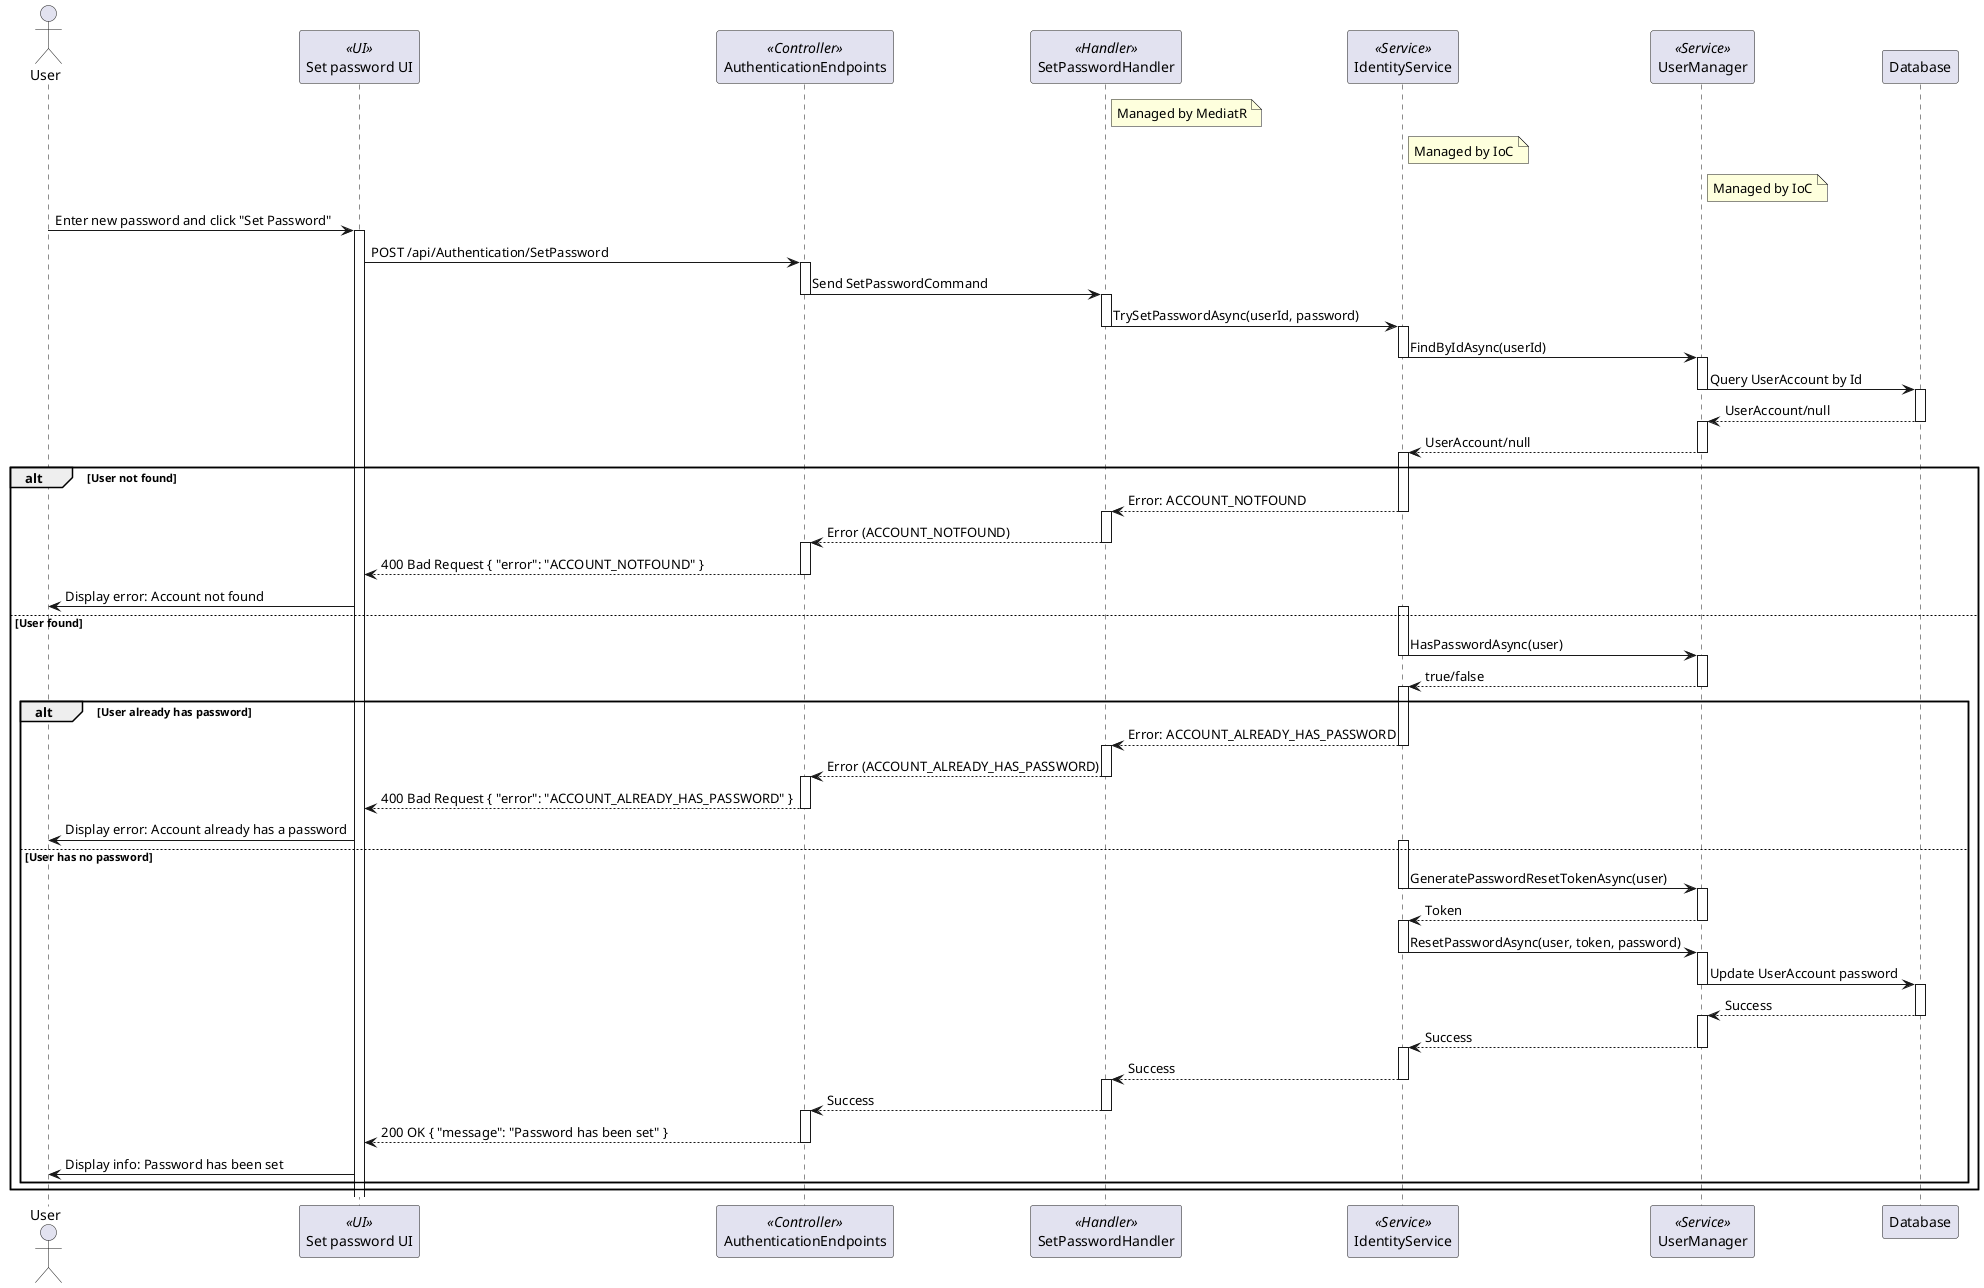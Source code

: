 @startuml
actor User
participant "Set password UI" as UI <<UI>>
participant AuthenticationEndpoints <<Controller>>
participant SetPasswordHandler <<Handler>>
participant IdentityService <<Service>>
participant UserManager <<Service>>
participant Database

note right of SetPasswordHandler
  Managed by MediatR
end note

note right of IdentityService
  Managed by IoC
end note

note right of UserManager
  Managed by IoC
end note

User -> UI : Enter new password and click "Set Password"
activate UI
UI -> AuthenticationEndpoints : POST /api/Authentication/SetPassword
activate AuthenticationEndpoints
AuthenticationEndpoints -> SetPasswordHandler : Send SetPasswordCommand
deactivate AuthenticationEndpoints
activate SetPasswordHandler
SetPasswordHandler -> IdentityService : TrySetPasswordAsync(userId, password)
deactivate SetPasswordHandler
activate IdentityService
IdentityService -> UserManager : FindByIdAsync(userId)
deactivate IdentityService
activate UserManager
UserManager -> Database : Query UserAccount by Id
deactivate UserManager
activate Database
Database --> UserManager : UserAccount/null
deactivate Database
activate UserManager
UserManager --> IdentityService : UserAccount/null
deactivate UserManager
activate IdentityService
alt User not found
    IdentityService --> SetPasswordHandler : Error: ACCOUNT_NOTFOUND
    deactivate IdentityService
    activate SetPasswordHandler
    SetPasswordHandler --> AuthenticationEndpoints : Error (ACCOUNT_NOTFOUND)
    deactivate SetPasswordHandler
    activate AuthenticationEndpoints
    AuthenticationEndpoints --> UI : 400 Bad Request { "error": "ACCOUNT_NOTFOUND" }
    deactivate AuthenticationEndpoints
    UI -> User : Display error: Account not found
else User found
    activate IdentityService
    IdentityService -> UserManager : HasPasswordAsync(user)
    deactivate IdentityService
    activate UserManager
    UserManager --> IdentityService : true/false
    deactivate UserManager
    activate IdentityService
    alt User already has password
        IdentityService --> SetPasswordHandler : Error: ACCOUNT_ALREADY_HAS_PASSWORD
        deactivate IdentityService
        activate SetPasswordHandler
        SetPasswordHandler --> AuthenticationEndpoints : Error (ACCOUNT_ALREADY_HAS_PASSWORD)
        deactivate SetPasswordHandler
        activate AuthenticationEndpoints
        AuthenticationEndpoints --> UI : 400 Bad Request { "error": "ACCOUNT_ALREADY_HAS_PASSWORD" }
        deactivate AuthenticationEndpoints
        UI -> User : Display error: Account already has a password
    else User has no password
        activate IdentityService
        IdentityService -> UserManager : GeneratePasswordResetTokenAsync(user)
        deactivate IdentityService
        activate UserManager
        UserManager --> IdentityService : Token
        deactivate UserManager
        activate IdentityService
        IdentityService -> UserManager : ResetPasswordAsync(user, token, password)
        deactivate IdentityService
        activate UserManager
        UserManager -> Database : Update UserAccount password
        deactivate UserManager
        activate Database
        Database --> UserManager : Success
        deactivate Database
        activate UserManager
        UserManager --> IdentityService : Success
        deactivate UserManager
        activate IdentityService
        IdentityService --> SetPasswordHandler : Success
        deactivate IdentityService
        activate SetPasswordHandler
        SetPasswordHandler --> AuthenticationEndpoints : Success
        deactivate SetPasswordHandler
        activate AuthenticationEndpoints
        AuthenticationEndpoints --> UI : 200 OK { "message": "Password has been set" }
        deactivate AuthenticationEndpoints
        UI -> User : Display info: Password has been set
    end
end

@enduml